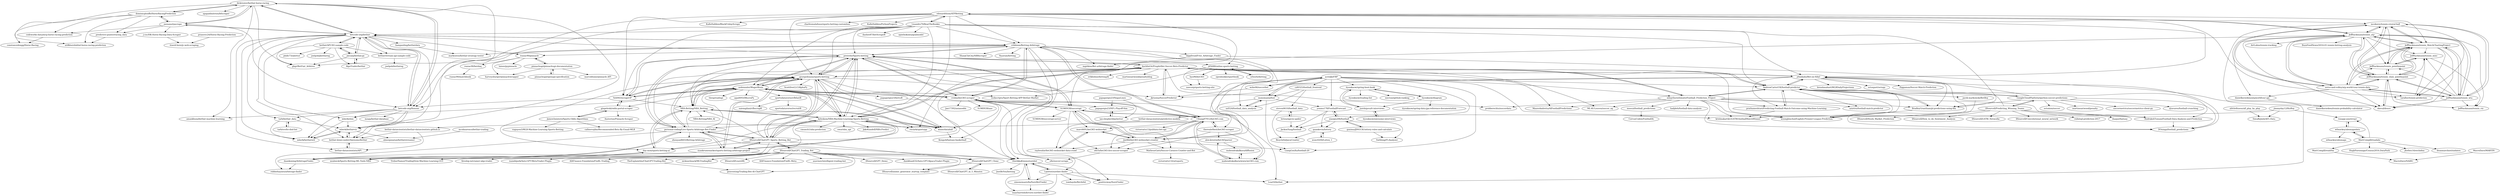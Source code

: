 digraph G {
"dickreuter/betfair-horse-racing" -> "mberk/betfairviz"
"dickreuter/betfair-horse-racing" -> "amankhoza/betfair-machine-learning"
"dickreuter/betfair-horse-racing" -> "dominicplouffe/HorseRacingPrediction"
"dickreuter/betfair-horse-racing" -> "joenano/rpscrape"
"dickreuter/betfair-horse-racing" -> "apapadimitriou/bfscraper"
"dickreuter/betfair-horse-racing" -> "betcode-org/betfair"
"dickreuter/betfair-horse-racing" -> "atifkhurshid/ml-horse-racing-prediction"
"dickreuter/betfair-horse-racing" -> "betfair-down-under/AwesomeBetfair"
"dickreuter/betfair-horse-racing" -> "betcode-org/flumine"
"dickreuter/betfair-horse-racing" -> "ghgr/BetFair_Arbitrer"
"pretrehr/Sports-betting" -> "georgedouzas/sports-betting"
"pretrehr/Sports-betting" -> "sedemmler/WagerBrain"
"pretrehr/Sports-betting" -> "Seb943/scrapeOP"
"pretrehr/Sports-betting" -> "personal-coding/Live-Sports-Arbitrage-Bet-Finder"
"pretrehr/Sports-betting" -> "cvidan/bet365-scraper"
"pretrehr/Sports-betting" -> "kyleskom/NBA-Machine-Learning-Sports-Betting"
"pretrehr/Sports-betting" -> "llSourcell/ChatGPT_Sports_Betting_Bot"
"pretrehr/Sports-betting" -> "cribbinm/Betting-Arbitrage"
"pretrehr/Sports-betting" -> "S1M0N38/soccerapi"
"pretrehr/Sports-betting" -> "HintikkaKimmo/surebet"
"pretrehr/Sports-betting" -> "NBA-Betting/NBA_Betting"
"pretrehr/Sports-betting" -> "l-portet/surebet-finder"
"pretrehr/Sports-betting" -> "jd5688/online-sports-betting"
"pretrehr/Sports-betting" -> "kochlisGit/ProphitBet-Soccer-Bets-Predictor"
"pretrehr/Sports-betting" -> "betcode-org/betfair"
"edouardthom/ATPBetting" -> "Lisandro79/BeatTheBookie"
"edouardthom/ATPBetting" -> "mcekovic/tennis-crystal-ball"
"edouardthom/ATPBetting" -> "jrbadiabo/Bet-on-Sibyl"
"edouardthom/ATPBetting" -> "betcode-org/flumine"
"edouardthom/ATPBetting" -> "JeffSackmann/tennis_atp"
"edouardthom/ATPBetting" -> "kyleskom/NBA-Machine-Learning-Sports-Betting"
"edouardthom/ATPBetting" -> "georgedouzas/sports-betting"
"edouardthom/ATPBetting" -> "Seb943/scrapeOP"
"edouardthom/ATPBetting" -> "taralloc/tennis-prediction"
"edouardthom/ATPBetting" -> "KalleHallden/BlackFridayScrape" ["e"=1]
"edouardthom/ATPBetting" -> "cribbinm/Betting-Arbitrage"
"edouardthom/ATPBetting" -> "charlesmalafosse/sports-betting-customloss"
"edouardthom/ATPBetting" -> "KalleHallden/PythonProjects" ["e"=1]
"edouardthom/ATPBetting" -> "jd5688/online-sports-betting"
"edouardthom/ATPBetting" -> "JeffSackmann/tennis_MatchChartingProject"
"Lisandro79/BeatTheBookie" -> "cribbinm/Betting-Arbitrage"
"Lisandro79/BeatTheBookie" -> "georgedouzas/sports-betting"
"Lisandro79/BeatTheBookie" -> "AndrewCarterUK/football-predictor"
"Lisandro79/BeatTheBookie" -> "edouardthom/ATPBetting"
"Lisandro79/BeatTheBookie" -> "pretrehr/Sports-betting"
"Lisandro79/BeatTheBookie" -> "jrbadiabo/Bet-on-Sibyl"
"Lisandro79/BeatTheBookie" -> "betcode-org/betfair"
"Lisandro79/BeatTheBookie" -> "kyleskom/NBA-Machine-Learning-Sports-Betting"
"Lisandro79/BeatTheBookie" -> "dashee87/betScrapeR" ["e"=1]
"Lisandro79/BeatTheBookie" -> "Seb943/scrapeOP"
"Lisandro79/BeatTheBookie" -> "opisthokonta/goalmodel" ["e"=1]
"Lisandro79/BeatTheBookie" -> "sedemmler/WagerBrain"
"Lisandro79/BeatTheBookie" -> "BradleyGrantham/pl-predictions-using-fifa"
"Lisandro79/BeatTheBookie" -> "S1M0N38/soccerapi"
"Lisandro79/BeatTheBookie" -> "betcode-org/flumine"
"AndrewCarterUK/football-predictor" -> "prathameshtari/Predicting-Football-Match-Outcome-using-Machine-Learning"
"AndrewCarterUK/football-predictor" -> "krishnakartik1/LSTM-footballMatchWinner"
"AndrewCarterUK/football-predictor" -> "BradleyGrantham/pl-predictions-using-fifa"
"AndrewCarterUK/football-predictor" -> "jacek-markowski/BetBoy"
"AndrewCarterUK/football-predictor" -> "aziztitu/football-match-predictor"
"AndrewCarterUK/football-predictor" -> "mhaythornthwaite/Football_Prediction_Project"
"AndrewCarterUK/football-predictor" -> "woongbinchoi/English-Premier-League-Prediction"
"AndrewCarterUK/football-predictor" -> "jrbadiabo/Bet-on-Sibyl"
"AndrewCarterUK/football-predictor" -> "kochlisGit/ProphitBet-Soccer-Bets-Predictor"
"AndrewCarterUK/football-predictor" -> "RudrakshTuwani/Football-Data-Analysis-and-Prediction"
"AndrewCarterUK/football-predictor" -> "GoogleCloudPlatform/ipython-soccer-predictions"
"georgedouzas/sports-betting" -> "pretrehr/Sports-betting"
"georgedouzas/sports-betting" -> "kyleskom/NBA-Machine-Learning-Sports-Betting"
"georgedouzas/sports-betting" -> "sedemmler/WagerBrain"
"georgedouzas/sports-betting" -> "kochlisGit/ProphitBet-Soccer-Bets-Predictor"
"georgedouzas/sports-betting" -> "NBA-Betting/NBA_Betting"
"georgedouzas/sports-betting" -> "day-mon/sports-betting-ai"
"georgedouzas/sports-betting" -> "llSourcell/ChatGPT_Sports_Betting_Bot"
"georgedouzas/sports-betting" -> "klane/databall"
"georgedouzas/sports-betting" -> "ryankrumenacker/sports-betting-arbitrage-project"
"georgedouzas/sports-betting" -> "personal-coding/Live-Sports-Arbitrage-Bet-Finder"
"georgedouzas/sports-betting" -> "Seb943/scrapeOP"
"georgedouzas/sports-betting" -> "cvidan/bet365-scraper"
"georgedouzas/sports-betting" -> "ScottfreeLLC/AlphaPy" ["e"=1]
"georgedouzas/sports-betting" -> "HintikkaKimmo/surebet"
"georgedouzas/sports-betting" -> "jkrusina/SoccerPredictor"
"jimmyday12/fitzRoy" -> "DataByJosh/AFL-Data"
"jimmyday12/fitzRoy" -> "betfair-datascientists/predictive-models"
"jimmyday12/fitzRoy" -> "runapp-aus/strayr"
"Chiang97912/bet365.com" -> "mahendrakalkura/www.bet365.com"
"Chiang97912/bet365.com" -> "marc6691/bet365-websocket"
"Chiang97912/bet365.com" -> "S1M0N38/soccerapi"
"Chiang97912/bet365.com" -> "rayleeafar/bet365-websocket-data-crawl"
"Chiang97912/bet365.com" -> "JoeBili/bet365-websocket-crawler"
"Chiang97912/bet365.com" -> "victorratts13/pulldata-bet-api"
"Chiang97912/bet365.com" -> "cvidan/bet365-scraper"
"Chiang97912/bet365.com" -> "cribbinm/Betting-Arbitrage"
"Chiang97912/bet365.com" -> "thereals0beit/bet365-scraper"
"Chiang97912/bet365.com" -> "s4l1h/bet365-live-soccer-scraper"
"llSourcell/Predicting_Winning_Teams" -> "RudrakshTuwani/Football-Data-Analysis-and-Prediction"
"llSourcell/Predicting_Winning_Teams" -> "rsibi/epl-prediction-2017"
"llSourcell/Predicting_Winning_Teams" -> "ihaque/fantasy"
"llSourcell/Predicting_Winning_Teams" -> "GoogleCloudPlatform/ipython-soccer-predictions"
"llSourcell/Predicting_Winning_Teams" -> "llSourcell/Stock_Market_Prediction" ["e"=1]
"llSourcell/Predicting_Winning_Teams" -> "AndrewCarterUK/football-predictor"
"llSourcell/Predicting_Winning_Teams" -> "llSourcell/How_to_do_Sentiment_Analysis" ["e"=1]
"llSourcell/Predicting_Winning_Teams" -> "llSourcell/LSTM_Networks" ["e"=1]
"llSourcell/Predicting_Winning_Teams" -> "llSourcell/Convolutional_neural_network" ["e"=1]
"MattCowgill/readabs" -> "wfmackey/absmapsdata"
"MattCowgill/readabs" -> "MattCowgill/readrba"
"MattCowgill/readabs" -> "runapp-aus/strayr"
"MattCowgill/readabs" -> "HughParsonage/Census2016.DataPack"
"MattCowgill/readabs" -> "jforbes14/eechidna"
"MattCowgill/readabs" -> "deanmarchiori/ozdates"
"BradleyGrantham/pl-predictions-using-fifa" -> "woongbinchoi/English-Premier-League-Prediction"
"BradleyGrantham/pl-predictions-using-fifa" -> "AndrewCarterUK/football-predictor"
"betfair/API-NG-sample-code" -> "jmcarp/betfair.py"
"betfair/API-NG-sample-code" -> "betfair/stream-api-sample-code"
"betfair/API-NG-sample-code" -> "AlgoTrader/betfair"
"betfair/API-NG-sample-code" -> "joelpob/jbetfairng"
"betfair/API-NG-sample-code" -> "betcode-org/betfair"
"betfair/API-NG-sample-code" -> "ghgr/BetFair_Arbitrer"
"betfair/API-NG-sample-code" -> "phillc73/abettor"
"acredjb/FBP" -> "monomania/foot"
"acredjb/FBP" -> "LiangGouXu/football-20"
"acredjb/FBP" -> "xzl524/football_data_analysis"
"acredjb/FBP" -> "xiaoqiu206/football"
"acredjb/FBP" -> "AndrewCarterUK/football-predictor"
"acredjb/FBP" -> "JoeBili/bet365-websocket-crawler"
"acredjb/FBP" -> "krishnakartik1/LSTM-footballMatchWinner"
"acredjb/FBP" -> "czl0325/football_frontend"
"acredjb/FBP" -> "youmu178/FootballForecast"
"acredjb/FBP" -> "mhaythornthwaite/Football_Prediction_Project"
"acredjb/FBP" -> "wzhe06/soccerbet"
"acredjb/FBP" -> "ityouknow/spring-boot-book"
"papagorgio23/VegasLines" -> "papagorgio23/NFL-Playoff-Sim"
"papagorgio23/VegasLines" -> "ian-shepherd/pybettor"
"papagorgio23/NFL-Playoff-Sim" -> "ian-shepherd/pybettor"
"HintikkaKimmo/surebet" -> "simonemastella/SureBetFinder"
"HintikkaKimmo/surebet" -> "l-portet/surebet-finder"
"HintikkaKimmo/surebet" -> "JustBeYou/betting"
"HintikkaKimmo/surebet" -> "isaacharrisholt/vorn-surebet-finder"
"HintikkaKimmo/surebet" -> "positiveway/SureFinder"
"joenano/rpscrape" -> "dominicplouffe/HorseRacingPrediction"
"joenano/rpscrape" -> "dickreuter/betfair-horse-racing"
"joenano/rpscrape" -> "predictive-punter/racing_data"
"joenano/rpscrape" -> "codeworks-data/mvp-horse-racing-prediction"
"joenano/rpscrape" -> "betcode-org/betfair"
"joenano/rpscrape" -> "betcode-org/flumine"
"joenano/rpscrape" -> "j-csc/HK-Horse-Racing-Data-Scraper"
"betfair-datascientists/predictive-models" -> "betfair-datascientists/betfair-datascientists.github.io"
"pinnacleapi/pinnacleapi-documentation" -> "pinnacleapi/openapi-specification"
"pinnacleapi/pinnacleapi-documentation" -> "rozzac90/pinnacle"
"pinnacleapi/pinnacleapi-documentation" -> "marcoblume/pinnacle.API"
"pinnacleapi/pinnacleapi-documentation" -> "harveysburger/pinnaclewrapper"
"betfair-datascientists/API" -> "betfair-down-under/AwesomeBetfair"
"ityouknow/awesome-interviews" -> "justdojava/it-interviews"
"ityouknow/spring-boot-book" -> "justdojava/it-interviews"
"ityouknow/spring-boot-book" -> "microzz/github-ranking" ["e"=1]
"ityouknow/spring-boot-book" -> "ityouknow/diagram"
"ityouknow/spring-boot-book" -> "ityouknow/reading-list"
"guxima/JINGCAI-lottery-rules-and-calculate" -> "Swfdong/FLAnalyzer"
"guxima/JINGCAI-lottery-rules-and-calculate" -> "xiaoqiu206/football"
"cvidan/bet365-scraper" -> "sedemmler/WagerBrain"
"cvidan/bet365-scraper" -> "Chiang97912/bet365.com"
"cvidan/bet365-scraper" -> "S1M0N38/aao"
"cvidan/bet365-scraper" -> "S1M0N38/soccerapi"
"cvidan/bet365-scraper" -> "o8e/soccer-scrape"
"cvidan/bet365-scraper" -> "LeartS/betbot"
"cvidan/bet365-scraper" -> "pretrehr/Sports-betting"
"cvidan/bet365-scraper" -> "cribbinm/Betting-Arbitrage"
"cvidan/bet365-scraper" -> "Jan17392/asianodds"
"cvidan/bet365-scraper" -> "KengoA/fantasy-basketball" ["e"=1]
"cvidan/bet365-scraper" -> "klane/databall"
"prathameshtari/Predicting-Football-Match-Outcome-using-Machine-Learning" -> "AndrewCarterUK/football-predictor"
"prathameshtari/Predicting-Football-Match-Outcome-using-Machine-Learning" -> "krishnakartik1/LSTM-footballMatchWinner"
"wfmackey/absmapsdata" -> "runapp-aus/strayr"
"wfmackey/absmapsdata" -> "MattCowgill/readabs"
"wfmackey/absmapsdata" -> "wfmackey/absmaps"
"xzl524/football_data_analysis" -> "monomania/foot"
"steven0610/football_data" -> "Bicycleful/javaCrawler"
"steven0610/football_data" -> "leriou/zgzcw-spider"
"leriou/zgzcw-spider" -> "steven0610/football_data"
"leriou/zgzcw-spider" -> "JackonYang/football"
"betfair-datascientists/betfair-datascientists.github.io" -> "betfair-datascientists/API"
"betfair-datascientists/betfair-datascientists.github.io" -> "betfair-down-under/AwesomeBetfair"
"pinnacleapi/openapi-specification" -> "pinnacleapi/pinnacleapi-documentation"
"kyleskom/NBA-Machine-Learning-Sports-Betting" -> "georgedouzas/sports-betting"
"kyleskom/NBA-Machine-Learning-Sports-Betting" -> "llSourcell/ChatGPT_Sports_Betting_Bot"
"kyleskom/NBA-Machine-Learning-Sports-Betting" -> "NBA-Betting/NBA_Betting"
"kyleskom/NBA-Machine-Learning-Sports-Betting" -> "pretrehr/Sports-betting"
"kyleskom/NBA-Machine-Learning-Sports-Betting" -> "sedemmler/WagerBrain"
"kyleskom/NBA-Machine-Learning-Sports-Betting" -> "klane/databall"
"kyleskom/NBA-Machine-Learning-Sports-Betting" -> "kochlisGit/ProphitBet-Soccer-Bets-Predictor"
"kyleskom/NBA-Machine-Learning-Sports-Betting" -> "ryankrumenacker/sports-betting-arbitrage-project"
"kyleskom/NBA-Machine-Learning-Sports-Betting" -> "day-mon/sports-betting-ai"
"kyleskom/NBA-Machine-Learning-Sports-Betting" -> "nealmick/Sports-Betting-ML-Tools-NBA"
"kyleskom/NBA-Machine-Learning-Sports-Betting" -> "roclark/sportsipy" ["e"=1]
"kyleskom/NBA-Machine-Learning-Sports-Betting" -> "swar/nba_api" ["e"=1]
"kyleskom/NBA-Machine-Learning-Sports-Betting" -> "JakeKandell/NBA-Predict" ["e"=1]
"kyleskom/NBA-Machine-Learning-Sports-Betting" -> "cmunch1/nba-prediction" ["e"=1]
"kyleskom/NBA-Machine-Learning-Sports-Betting" -> "personal-coding/Live-Sports-Arbitrage-Bet-Finder"
"MatheusGatti/Soccer-Corners-Crawler-and-Bot" -> "victorratts13/rattsports"
"JoeBili/bet365-websocket-crawler" -> "marc6691/bet365-websocket"
"JoeBili/bet365-websocket-crawler" -> "Chiang97912/bet365.com"
"JoeBili/bet365-websocket-crawler" -> "rayleeafar/bet365-websocket-data-crawl"
"JoeBili/bet365-websocket-crawler" -> "S1M0N38/soccerapi"
"JoeBili/bet365-websocket-crawler" -> "LiangGouXu/football-20"
"JoeBili/bet365-websocket-crawler" -> "s4l1h/bet365-live-soccer-scraper"
"JoeBili/bet365-websocket-crawler" -> "MatheusGatti/Soccer-Corners-Crawler-and-Bot"
"Seb943/scrapeOP" -> "gingeleski/odds-portal-scraper"
"Seb943/scrapeOP" -> "sedemmler/WagerBrain"
"Seb943/scrapeOP" -> "pretrehr/Sports-betting"
"Seb943/scrapeOP" -> "betcode-org/flumine"
"Seb943/scrapeOP" -> "NBA-Betting/NBA_Betting"
"Seb943/scrapeOP" -> "georgedouzas/sports-betting"
"mhaythornthwaite/Football_Prediction_Project" -> "kochlisGit/ProphitBet-Soccer-Bets-Predictor"
"mhaythornthwaite/Football_Prediction_Project" -> "woongbinchoi/English-Premier-League-Prediction"
"mhaythornthwaite/Football_Prediction_Project" -> "prathameshtari/Predicting-Football-Match-Outcome-using-Machine-Learning"
"mhaythornthwaite/Football_Prediction_Project" -> "msoczi/football_predictions"
"mhaythornthwaite/Football_Prediction_Project" -> "MauroAndretta/AIFootballPredictions"
"mhaythornthwaite/Football_Prediction_Project" -> "RudrakshTuwani/Football-Data-Analysis-and-Prediction"
"mhaythornthwaite/Football_Prediction_Project" -> "aziztitu/football-match-predictor"
"mhaythornthwaite/Football_Prediction_Project" -> "AndrewCarterUK/football-predictor"
"mhaythornthwaite/Football_Prediction_Project" -> "krishnakartik1/LSTM-footballMatchWinner"
"mhaythornthwaite/Football_Prediction_Project" -> "ML-KULeuven/soccer_xg" ["e"=1]
"mhaythornthwaite/Football_Prediction_Project" -> "BradleyGrantham/pl-predictions-using-fifa"
"mhaythornthwaite/Football_Prediction_Project" -> "hadjdeh/football-data-analysis" ["e"=1]
"mhaythornthwaite/Football_Prediction_Project" -> "DOsinga/football_predictions"
"mhaythornthwaite/Football_Prediction_Project" -> "probberechts/soccerdata" ["e"=1]
"GoogleCloudPlatform/ipython-soccer-predictions" -> "octonion/soccer" ["e"=1]
"GoogleCloudPlatform/ipython-soccer-predictions" -> "jrbadiabo/Bet-on-Sibyl"
"GoogleCloudPlatform/ipython-soccer-predictions" -> "llSourcell/Predicting_Winning_Teams"
"GoogleCloudPlatform/ipython-soccer-predictions" -> "AndrewCarterUK/football-predictor"
"GoogleCloudPlatform/ipython-soccer-predictions" -> "martineastwood/penalty"
"GoogleCloudPlatform/ipython-soccer-predictions" -> "soccermetrics/soccermetrics-client-py"
"GoogleCloudPlatform/ipython-soccer-predictions" -> "BradleyGrantham/pl-predictions-using-fifa"
"GoogleCloudPlatform/ipython-soccer-predictions" -> "rjtavares/football-crunching" ["e"=1]
"GoogleCloudPlatform/ipython-soccer-predictions" -> "DOsinga/football_predictions"
"sedemmler/WagerBrain" -> "georgedouzas/sports-betting"
"sedemmler/WagerBrain" -> "pretrehr/Sports-betting"
"sedemmler/WagerBrain" -> "cvidan/bet365-scraper"
"sedemmler/WagerBrain" -> "Seb943/scrapeOP"
"sedemmler/WagerBrain" -> "klane/databall"
"sedemmler/WagerBrain" -> "NBA-Betting/NBA_Betting"
"sedemmler/WagerBrain" -> "kyleskom/NBA-Machine-Learning-Sports-Betting"
"sedemmler/WagerBrain" -> "papagorgio23/bettoR"
"sedemmler/WagerBrain" -> "roclark/sportsipy" ["e"=1]
"sedemmler/WagerBrain" -> "rockscripts/Sport-Betting-APP-Betfair-Market"
"sedemmler/WagerBrain" -> "thespread/api"
"sedemmler/WagerBrain" -> "mberk/shin"
"sedemmler/WagerBrain" -> "gingeleski/odds-portal-scraper"
"sedemmler/WagerBrain" -> "sportsdataverse/cfbfastR"
"sedemmler/WagerBrain" -> "agad495/DKscraPy" ["e"=1]
"mberk/shin" -> "mberk/betfairviz"
"mberk/shin" -> "mberk/betfairutil"
"MacroDave/MARTIN" -> "MacroDave/NAIRU"
"wzhe06/soccerbet" -> "jkrusina/SoccerPredictor"
"papagorgio23/bettoR" -> "papagorgio23/NFL-Playoff-Sim"
"ian-shepherd/pybettor" -> "papagorgio23/NFL-Playoff-Sim"
"kippfreud/Free_Arbitrage_Finder" -> "mgirkins/Bet-arbitrage-finder"
"kippfreud/Free_Arbitrage_Finder" -> "LeartS/betbot"
"s4l1h/bet365-live-soccer-scraper" -> "o8e/soccer-scrape"
"jmcarp/betfair.py" -> "AlgoTrader/betfair"
"jmcarp/betfair.py" -> "betcode-org/betfair"
"jmcarp/betfair.py" -> "ghgr/BetFair_Arbitrer"
"jmcarp/betfair.py" -> "betfair/API-NG-sample-code"
"monomania/foot" -> "acredjb/FBP"
"monomania/foot" -> "xzl524/football_data_analysis"
"monomania/foot" -> "LiangGouXu/football-20"
"monomania/foot" -> "JoeBili/bet365-websocket-crawler"
"monomania/foot" -> "youmu178/FootballForecast"
"S1M0N38/soccerapi" -> "Chiang97912/bet365.com"
"S1M0N38/soccerapi" -> "JoeBili/bet365-websocket-crawler"
"S1M0N38/soccerapi" -> "s4l1h/bet365-live-soccer-scraper"
"S1M0N38/soccerapi" -> "S1M0N38/soccerapi-server"
"S1M0N38/soccerapi" -> "cvidan/bet365-scraper"
"S1M0N38/soccerapi" -> "pretrehr/Sports-betting"
"S1M0N38/soccerapi" -> "MatheusGatti/Soccer-Corners-Crawler-and-Bot"
"S1M0N38/soccerapi" -> "marc6691/bet365-websocket"
"jkrusina/SoccerPredictor" -> "kochlisGit/ProphitBet-Soccer-Bets-Predictor"
"l-portet/surebet-finder" -> "LeartS/betbot"
"l-portet/surebet-finder" -> "HintikkaKimmo/surebet"
"l-portet/surebet-finder" -> "simonemastella/SureBetFinder"
"l-portet/surebet-finder" -> "positiveway/SureFinder"
"l-portet/surebet-finder" -> "isaacharrisholt/vorn-surebet-finder"
"l-portet/surebet-finder" -> "tomhaydn/BetArbit"
"skoval/deuce" -> "JeffSackmann/tennis_slam_pointbypoint"
"pranovic24/Horse-Racing-Prediction" -> "itnerd-here/jc-web-scraping"
"tarb/betfair_data" -> "tarb/svelte-dnd-list"
"tarb/betfair_data" -> "mberk/betfairutil"
"tarb/betfair_data" -> "mberk/betfairviz"
"marc6691/bet365-websocket" -> "rayleeafar/bet365-websocket-data-crawl"
"marc6691/bet365-websocket" -> "JoeBili/bet365-websocket-crawler"
"j-csc/HK-Horse-Racing-Data-Scraper" -> "itnerd-here/jc-web-scraping"
"rayleeafar/bet365-websocket-data-crawl" -> "marc6691/bet365-websocket"
"sportsdataverse/cfbfastR" -> "saiemgilani/cfbscrapR"
"sportsdataverse/cfbfastR" -> "sportsdataverse/recruitR"
"JeffSackmann/tennis_atp" -> "JeffSackmann/tennis_wta"
"JeffSackmann/tennis_atp" -> "mcekovic/tennis-crystal-ball"
"JeffSackmann/tennis_atp" -> "JeffSackmann/tennis_MatchChartingProject"
"JeffSackmann/tennis_atp" -> "JeffSackmann/tennis_slam_pointbypoint"
"JeffSackmann/tennis_atp" -> "serve-and-volley/atp-world-tour-tennis-data"
"JeffSackmann/tennis_atp" -> "JeffSackmann/tennis_pointbypoint"
"JeffSackmann/tennis_atp" -> "JeffSackmann/tennis_misc"
"JeffSackmann/tennis_atp" -> "skoval/deuce"
"JeffSackmann/tennis_atp" -> "BuzzFeedNews/2016-01-tennis-betting-analysis" ["e"=1]
"JeffSackmann/tennis_atp" -> "danielkorzekwa/atpworldtour-api"
"JeffSackmann/tennis_atp" -> "edouardthom/ATPBetting"
"JeffSackmann/tennis_atp" -> "JeffSackmann/tennis_viz"
"JeffSackmann/tennis_atp" -> "ArtLabss/tennis-tracking" ["e"=1]
"JeffSackmann/tennis_atp" -> "roclark/sportsipy" ["e"=1]
"JeffSackmann/tennis_slam_pointbypoint" -> "JeffSackmann/tennis_MatchChartingProject"
"JeffSackmann/tennis_slam_pointbypoint" -> "JeffSackmann/tennis_pointbypoint"
"JeffSackmann/tennis_slam_pointbypoint" -> "JeffSackmann/tennis_misc"
"JeffSackmann/tennis_slam_pointbypoint" -> "JeffSackmann/tennis_wta"
"JeffSackmann/tennis_slam_pointbypoint" -> "skoval/deuce"
"JeffSackmann/tennis_slam_pointbypoint" -> "JeffSackmann/tennis_atp"
"JeffSackmann/tennis_slam_pointbypoint" -> "serve-and-volley/atp-world-tour-tennis-data"
"JeffSackmann/tennis_slam_pointbypoint" -> "mcekovic/tennis-crystal-ball"
"JeffSackmann/tennis_slam_pointbypoint" -> "JeffSackmann/tennis_viz"
"JeffSackmann/tennis_wta" -> "JeffSackmann/tennis_atp"
"JeffSackmann/tennis_wta" -> "JeffSackmann/tennis_MatchChartingProject"
"JeffSackmann/tennis_wta" -> "JeffSackmann/tennis_slam_pointbypoint"
"JeffSackmann/tennis_wta" -> "JeffSackmann/tennis_misc"
"JeffSackmann/tennis_wta" -> "JeffSackmann/tennis_pointbypoint"
"JeffSackmann/tennis_wta" -> "mcekovic/tennis-crystal-ball"
"JeffSackmann/tennis_wta" -> "serve-and-volley/atp-world-tour-tennis-data"
"JeffSackmann/tennis_wta" -> "skoval/deuce"
"JeffSackmann/tennis_wta" -> "JeffSackmann/tennis_viz"
"mcekovic/tennis-crystal-ball" -> "serve-and-volley/atp-world-tour-tennis-data"
"mcekovic/tennis-crystal-ball" -> "JeffSackmann/tennis_atp"
"mcekovic/tennis-crystal-ball" -> "JeffSackmann/tennis_MatchChartingProject"
"mcekovic/tennis-crystal-ball" -> "JeffSackmann/tennis_wta"
"mcekovic/tennis-crystal-ball" -> "skoval/deuce"
"mcekovic/tennis-crystal-ball" -> "JeffSackmann/tennis_slam_pointbypoint"
"mcekovic/tennis-crystal-ball" -> "taralloc/tennis-prediction"
"mcekovic/tennis-crystal-ball" -> "JeffSackmann/tennis_pointbypoint"
"JeffSackmann/tennis_MatchChartingProject" -> "JeffSackmann/tennis_slam_pointbypoint"
"JeffSackmann/tennis_MatchChartingProject" -> "JeffSackmann/tennis_pointbypoint"
"JeffSackmann/tennis_MatchChartingProject" -> "JeffSackmann/tennis_wta"
"JeffSackmann/tennis_MatchChartingProject" -> "serve-and-volley/atp-world-tour-tennis-data"
"JeffSackmann/tennis_MatchChartingProject" -> "mcekovic/tennis-crystal-ball"
"JeffSackmann/tennis_MatchChartingProject" -> "JeffSackmann/tennis_atp"
"JeffSackmann/tennis_MatchChartingProject" -> "JeffSackmann/tennis_misc"
"JeffSackmann/tennis_MatchChartingProject" -> "skoval/deuce"
"JeffSackmann/tennis_MatchChartingProject" -> "taralloc/tennis-prediction"
"MattCowgill/readrba" -> "MacroDave/NAIRU"
"codeworks-data/mvp-horse-racing-prediction" -> "constancedongg/Horse-Racing"
"JeffSackmann/tennis_pointbypoint" -> "JeffSackmann/tennis_misc"
"JeffSackmann/tennis_pointbypoint" -> "JeffSackmann/tennis_slam_pointbypoint"
"JeffSackmann/tennis_pointbypoint" -> "JeffSackmann/tennis_MatchChartingProject"
"JeffSackmann/tennis_misc" -> "JeffSackmann/tennis_pointbypoint"
"JeffSackmann/tennis_misc" -> "JeffSackmann/tennis_viz"
"betfair-down-under/AwesomeBetfair" -> "betfair-datascientists/API"
"betfair-down-under/AwesomeBetfair" -> "mberk/betfairviz"
"runapp-aus/strayr" -> "wfmackey/absmapsdata"
"thereals0beit/bet365-scraper" -> "alex-krestin/bet365parser"
"thereals0beit/bet365-scraper" -> "Chiang97912/bet365.com"
"thereals0beit/bet365-scraper" -> "s4l1h/bet365-live-soccer-scraper"
"thereals0beit/bet365-scraper" -> "mahendrakalkura/www.bet365.com"
"simonemastella/SureBetFinder" -> "isaacharrisholt/vorn-surebet-finder"
"simonemastella/SureBetFinder" -> "HintikkaKimmo/surebet"
"mberk/betfairviz" -> "mberk/betfairutil"
"mberk/betfairviz" -> "betfair-down-under/AwesomeBetfair"
"mberk/betfairviz" -> "almenjonatan/betfairstreamer"
"xiaoqiu206/football" -> "JackonYang/football"
"xiaoqiu206/football" -> "youmu178/FootballForecast"
"xiaoqiu206/football" -> "Swfdong/FLAnalyzer"
"xiaoqiu206/football" -> "guxima/JINGCAI-lottery-rules-and-calculate"
"xiaoqiu206/football" -> "quankevin/lottery"
"mberk/betfairutil" -> "mberk/betfairviz"
"danielkorzekwa/atpworldtour-api" -> "danielkorzekwa/tennis-probability-calculator"
"quankevin/lottery" -> "wuxc0204/Lottey_1"
"quankevin/lottery" -> "Bicycleful/javaCrawler"
"youmu178/FootballForecast" -> "quankevin/lottery"
"youmu178/FootballForecast" -> "JackonYang/football"
"youmu178/FootballForecast" -> "xiaoqiu206/football"
"alittlefitness/afl_play_by_play" -> "DataByJosh/AFL-Data"
"jd5688/online-sports-betting" -> "srlesrle/betting"
"jd5688/online-sports-betting" -> "hyu96/bet365"
"jd5688/online-sports-betting" -> "rockscripts/Sport-Betting-APP-Betfair-Market"
"jd5688/online-sports-betting" -> "openbookie/sportbook"
"jd5688/online-sports-betting" -> "noecorp/sports-betting-site"
"NBA-Betting/NBA_Betting" -> "klane/databall"
"NBA-Betting/NBA_Betting" -> "NBA-Betting/NBA_AI"
"NBA-Betting/NBA_Betting" -> "day-mon/sports-betting-ai"
"NBA-Betting/NBA_Betting" -> "georgedouzas/sports-betting"
"NBA-Betting/NBA_Betting" -> "kyleskom/NBA-Machine-Learning-Sports-Betting"
"NBA-Betting/NBA_Betting" -> "sedemmler/WagerBrain"
"kochlisGit/ProphitBet-Soccer-Bets-Predictor" -> "georgedouzas/sports-betting"
"kochlisGit/ProphitBet-Soccer-Bets-Predictor" -> "jkrusina/SoccerPredictor"
"kochlisGit/ProphitBet-Soccer-Bets-Predictor" -> "mhaythornthwaite/Football_Prediction_Project"
"kochlisGit/ProphitBet-Soccer-Bets-Predictor" -> "kyleskom/NBA-Machine-Learning-Sports-Betting"
"kochlisGit/ProphitBet-Soccer-Bets-Predictor" -> "probberechts/soccerdata" ["e"=1]
"kochlisGit/ProphitBet-Soccer-Bets-Predictor" -> "NBA-Betting/NBA_Betting"
"kochlisGit/ProphitBet-Soccer-Bets-Predictor" -> "jrbadiabo/Bet-on-Sibyl"
"kochlisGit/ProphitBet-Soccer-Bets-Predictor" -> "ML-KULeuven/soccer_xg" ["e"=1]
"kochlisGit/ProphitBet-Soccer-Bets-Predictor" -> "pretrehr/Sports-betting"
"kochlisGit/ProphitBet-Soccer-Bets-Predictor" -> "AndrewCarterUK/football-predictor"
"kochlisGit/ProphitBet-Soccer-Bets-Predictor" -> "woongbinchoi/English-Premier-League-Prediction"
"kochlisGit/ProphitBet-Soccer-Bets-Predictor" -> "MauroAndretta/AIFootballPredictions"
"kochlisGit/ProphitBet-Soccer-Bets-Predictor" -> "erikbohne/bettingAI"
"kochlisGit/ProphitBet-Soccer-Bets-Predictor" -> "personal-coding/Live-Sports-Arbitrage-Bet-Finder"
"kochlisGit/ProphitBet-Soccer-Bets-Predictor" -> "martineastwood/penaltyblog" ["e"=1]
"msoczi/football_predictions" -> "CorvusCodex/FootballAi"
"betcode-org/betfair" -> "betcode-org/flumine"
"betcode-org/betfair" -> "jmcarp/betfair.py"
"betcode-org/betfair" -> "mberk/betfairviz"
"betcode-org/betfair" -> "dickreuter/betfair-horse-racing"
"betcode-org/betfair" -> "tarb/betfair_data"
"betcode-org/betfair" -> "betfair-datascientists/API"
"betcode-org/betfair" -> "betfair-down-under/AwesomeBetfair"
"betcode-org/betfair" -> "mberk/shin"
"betcode-org/betfair" -> "cribbinm/Betting-Arbitrage"
"betcode-org/betfair" -> "liampauling/betfairdata"
"betcode-org/betfair" -> "mberk/betfairutil"
"betcode-org/betfair" -> "joenano/rpscrape"
"betcode-org/betfair" -> "betfair/API-NG-sample-code"
"betcode-org/betfair" -> "betfair/stream-api-sample-code"
"betcode-org/betfair" -> "rozzac90/pinnacle"
"tarb/svelte-dnd-list" -> "tarb/betfair_data"
"alex-krestin/bet365parser" -> "mahendrakalkura/diffusion"
"llSourcell/ChatGPT_Trading_Bot" -> "llSourcell/ChatGPT_Sports_Betting_Bot"
"llSourcell/ChatGPT_Trading_Bot" -> "genvesting/Trading-Bot-AI-ChatGPT"
"llSourcell/ChatGPT_Trading_Bot" -> "nicknochnack/MLTradingBot" ["e"=1]
"llSourcell/ChatGPT_Trading_Bot" -> "llSourcell/ChatGPT_Clone"
"llSourcell/ChatGPT_Trading_Bot" -> "llSourcell/LearnML" ["e"=1]
"llSourcell/ChatGPT_Trading_Bot" -> "AI4Finance-Foundation/FinRL-Meta" ["e"=1]
"llSourcell/ChatGPT_Trading_Bot" -> "asavinov/intelligent-trading-bot" ["e"=1]
"llSourcell/ChatGPT_Trading_Bot" -> "TheExplainthis/ChatGPT-Trading-Bot"
"llSourcell/ChatGPT_Trading_Bot" -> "llSourcell/anime_generator_startup_template"
"llSourcell/ChatGPT_Trading_Bot" -> "llSourcell/GPT_Demo"
"llSourcell/ChatGPT_Trading_Bot" -> "danikhan632/Auto-GPT-AlpacaTrader-Plugin" ["e"=1]
"llSourcell/ChatGPT_Trading_Bot" -> "TreborNamor/TradingView-Machine-Learning-GUI" ["e"=1]
"llSourcell/ChatGPT_Trading_Bot" -> "fireship-io/cramer-algo-trader" ["e"=1]
"llSourcell/ChatGPT_Trading_Bot" -> "isaiahbjork/Auto-GPT-MetaTrader-Plugin" ["e"=1]
"llSourcell/ChatGPT_Trading_Bot" -> "AI4Finance-Foundation/FinRL-Trading" ["e"=1]
"llSourcell/ChatGPT_Sports_Betting_Bot" -> "ryankrumenacker/sports-betting-arbitrage-project"
"llSourcell/ChatGPT_Sports_Betting_Bot" -> "kyleskom/NBA-Machine-Learning-Sports-Betting"
"llSourcell/ChatGPT_Sports_Betting_Bot" -> "georgedouzas/sports-betting"
"llSourcell/ChatGPT_Sports_Betting_Bot" -> "llSourcell/ChatGPT_Trading_Bot"
"llSourcell/ChatGPT_Sports_Betting_Bot" -> "pretrehr/Sports-betting"
"llSourcell/ChatGPT_Sports_Betting_Bot" -> "sedemmler/WagerBrain"
"llSourcell/ChatGPT_Sports_Betting_Bot" -> "personal-coding/Live-Sports-Arbitrage-Bet-Finder"
"llSourcell/ChatGPT_Sports_Betting_Bot" -> "llSourcell/ChatGPT_Clone"
"llSourcell/ChatGPT_Sports_Betting_Bot" -> "NBA-Betting/NBA_Betting"
"llSourcell/ChatGPT_Sports_Betting_Bot" -> "day-mon/sports-betting-ai"
"llSourcell/ChatGPT_Sports_Betting_Bot" -> "kochlisGit/ProphitBet-Soccer-Bets-Predictor"
"llSourcell/ChatGPT_Sports_Betting_Bot" -> "daankoning/ArbitrageFinder"
"personal-coding/Live-Sports-Arbitrage-Bet-Finder" -> "daankoning/ArbitrageFinder"
"personal-coding/Live-Sports-Arbitrage-Bet-Finder" -> "ryankrumenacker/sports-betting-arbitrage-project"
"personal-coding/Live-Sports-Arbitrage-Bet-Finder" -> "pretrehr/Sports-betting"
"personal-coding/Live-Sports-Arbitrage-Bet-Finder" -> "georgedouzas/sports-betting"
"personal-coding/Live-Sports-Arbitrage-Bet-Finder" -> "zhouyan8603/Betting-Arbitrage"
"personal-coding/Live-Sports-Arbitrage-Bet-Finder" -> "HintikkaKimmo/surebet"
"personal-coding/Live-Sports-Arbitrage-Bet-Finder" -> "llSourcell/ChatGPT_Sports_Betting_Bot"
"personal-coding/Live-Sports-Arbitrage-Bet-Finder" -> "sedemmler/WagerBrain"
"personal-coding/Live-Sports-Arbitrage-Bet-Finder" -> "robbiehaynes/arbitrage-finder"
"personal-coding/Live-Sports-Arbitrage-Bet-Finder" -> "NBA-Betting/NBA_Betting"
"daankoning/ArbitrageFinder" -> "personal-coding/Live-Sports-Arbitrage-Bet-Finder"
"daankoning/ArbitrageFinder" -> "robbiehaynes/arbitrage-finder"
"RudrakshTuwani/Football-Data-Analysis-and-Prediction" -> "DOsinga/football_predictions"
"ryankrumenacker/sports-betting-arbitrage-project" -> "llSourcell/ChatGPT_Sports_Betting_Bot"
"ryankrumenacker/sports-betting-arbitrage-project" -> "personal-coding/Live-Sports-Arbitrage-Bet-Finder"
"ryankrumenacker/sports-betting-arbitrage-project" -> "daankoning/ArbitrageFinder"
"ryankrumenacker/sports-betting-arbitrage-project" -> "HintikkaKimmo/surebet"
"ryankrumenacker/sports-betting-arbitrage-project" -> "georgedouzas/sports-betting"
"ryankrumenacker/sports-betting-arbitrage-project" -> "kyleskom/NBA-Machine-Learning-Sports-Betting"
"day-mon/sports-betting-ai" -> "nealmick/Sports-Betting-ML-Tools-NBA"
"day-mon/sports-betting-ai" -> "NBA-Betting/NBA_Betting"
"nealmick/Sports-Betting-ML-Tools-NBA" -> "day-mon/sports-betting-ai"
"taralloc/tennis-prediction" -> "JeffSackmann/tennis_misc"
"llSourcell/ChatGPT_Clone" -> "llSourcell/ChatGPT_in_5_Minutes"
"llSourcell/ChatGPT_Clone" -> "llSourcell/anime_generator_startup_template"
"TheExplainthis/ChatGPT-Trading-Bot" -> "genvesting/Trading-Bot-AI-ChatGPT"
"betfair/stream-api-sample-code" -> "joelpob/betfairng"
"srlesrle/betting" -> "jd5688/online-sports-betting"
"llSourcell/ChatGPT_in_5_Minutes" -> "llSourcell/ChatGPT_Clone"
"predictive-punter/racing_data" -> "atifkhurshid/ml-horse-racing-prediction"
"wuxc0204/Lottey_1" -> "quankevin/lottery"
"JamesQuintero/Sports-Odds-Algorithms" -> "callmevojtko/Recommended-Bets-By-Email-MLB"
"JamesQuintero/Sports-Odds-Algorithms" -> "gingeleski/odds-portal-scraper"
"JamesQuintero/Sports-Odds-Algorithms" -> "vnguyen5/MLB-Machine-Learning-Sports-Betting"
"czl0325/football_frontend" -> "monomania/foot"
"czl0325/football_frontend" -> "xzl524/football_data_analysis"
"czl0325/football_frontend" -> "steven0610/football_data"
"betcode-org/flumine" -> "betcode-org/betfair"
"betcode-org/flumine" -> "mberk/betfairutil"
"betcode-org/flumine" -> "mberk/betfairviz"
"betcode-org/flumine" -> "tarb/betfair_data"
"betcode-org/flumine" -> "mberk/shin"
"betcode-org/flumine" -> "mzaja/betfair-database"
"betcode-org/flumine" -> "betfair-down-under/AwesomeBetfair"
"betcode-org/flumine" -> "amankhoza/betfair-machine-learning"
"betcode-org/flumine" -> "dickreuter/betfair-horse-racing"
"AlgoTrader/betfair" -> "jmcarp/betfair.py"
"cribbinm/Betting-Arbitrage" -> "Chiang97912/bet365.com"
"cribbinm/Betting-Arbitrage" -> "HintikkaKimmo/surebet"
"cribbinm/Betting-Arbitrage" -> "positiveway/SureFinder"
"cribbinm/Betting-Arbitrage" -> "cvidan/bet365-scraper"
"cribbinm/Betting-Arbitrage" -> "rozzac90/pinnacle"
"cribbinm/Betting-Arbitrage" -> "pretrehr/Sports-betting"
"cribbinm/Betting-Arbitrage" -> "markoutso/betfair-strategy-tester"
"cribbinm/Betting-Arbitrage" -> "mgirkins/Bet-arbitrage-finder"
"cribbinm/Betting-Arbitrage" -> "mahendrakalkura/www.bet365.com"
"cribbinm/Betting-Arbitrage" -> "thereals0beit/bet365-scraper"
"cribbinm/Betting-Arbitrage" -> "SharpChiCity/SBRscraper"
"cribbinm/Betting-Arbitrage" -> "betcode-org/betfair"
"cribbinm/Betting-Arbitrage" -> "ghgr/BetFair_Arbitrer"
"cribbinm/Betting-Arbitrage" -> "Nyarum/betting"
"cribbinm/Betting-Arbitrage" -> "kippfreud/Free_Arbitrage_Finder"
"mcobzarenco/betfair-trading" -> "almenjonatan/betfairstreamer"
"liampauling/betfairdata" -> "markoutso/betfair-strategy-tester"
"jrbadiabo/Bet-on-Sibyl" -> "jkrusina/SoccerPredictor"
"jrbadiabo/Bet-on-Sibyl" -> "DOsinga/football_predictions"
"jrbadiabo/Bet-on-Sibyl" -> "woongbinchoi/English-Premier-League-Prediction"
"jrbadiabo/Bet-on-Sibyl" -> "wzhe06/soccerbet"
"jrbadiabo/Bet-on-Sibyl" -> "kochlisGit/ProphitBet-Soccer-Bets-Predictor"
"jrbadiabo/Bet-on-Sibyl" -> "BradleyGrantham/pl-predictions-using-fifa"
"jrbadiabo/Bet-on-Sibyl" -> "brendanahart/MLBDailyProjections" ["e"=1]
"jrbadiabo/Bet-on-Sibyl" -> "AndrewCarterUK/football-predictor"
"jrbadiabo/Bet-on-Sibyl" -> "octosport/octopy"
"jrbadiabo/Bet-on-Sibyl" -> "prathameshtari/Predicting-Football-Match-Outcome-using-Machine-Learning"
"jrbadiabo/Bet-on-Sibyl" -> "Ziggaman/Soccer-Match-Prediction"
"klane/databall" -> "NBA-Betting/NBA_Betting"
"klane/databall" -> "KengoA/fantasy-basketball" ["e"=1]
"klane/databall" -> "sedemmler/WagerBrain"
"gingeleski/odds-portal-scraper" -> "Seb943/scrapeOP"
"gingeleski/odds-portal-scraper" -> "JamesQuintero/Sports-Odds-Algorithms"
"gingeleski/odds-portal-scraper" -> "Austerius/Pinnacle-Scraper"
"justdojava/it-interviews" -> "ityouknow/awesome-interviews"
"justdojava/it-interviews" -> "ityouknow/spring-boot-book"
"dominicplouffe/HorseRacingPrediction" -> "joenano/rpscrape"
"dominicplouffe/HorseRacingPrediction" -> "atifkhurshid/ml-horse-racing-prediction"
"dominicplouffe/HorseRacingPrediction" -> "codeworks-data/mvp-horse-racing-prediction"
"dominicplouffe/HorseRacingPrediction" -> "dickreuter/betfair-horse-racing"
"dominicplouffe/HorseRacingPrediction" -> "predictive-punter/racing_data"
"dominicplouffe/HorseRacingPrediction" -> "constancedongg/Horse-Racing"
"ityouknow/diagram" -> "justdojava/it-interviews"
"ityouknow/diagram" -> "ityouknow/spring-boot-book"
"ityouknow/diagram" -> "ityouknow/spring-data-jpa-reference-documentation"
"serve-and-volley/atp-world-tour-tennis-data" -> "mcekovic/tennis-crystal-ball"
"serve-and-volley/atp-world-tour-tennis-data" -> "JeffSackmann/tennis_MatchChartingProject"
"serve-and-volley/atp-world-tour-tennis-data" -> "JeffSackmann/tennis_atp"
"serve-and-volley/atp-world-tour-tennis-data" -> "JeffSackmann/tennis_wta"
"serve-and-volley/atp-world-tour-tennis-data" -> "danielkorzekwa/atpworldtour-api"
"serve-and-volley/atp-world-tour-tennis-data" -> "JeffSackmann/tennis_slam_pointbypoint"
"serve-and-volley/atp-world-tour-tennis-data" -> "skoval/deuce"
"serve-and-volley/atp-world-tour-tennis-data" -> "JeffSackmann/tennis_pointbypoint"
"serve-and-volley/atp-world-tour-tennis-data" -> "taralloc/tennis-prediction"
"mahendrakalkura/www.bet365.com" -> "mahendrakalkura/diffusion"
"mahendrakalkura/www.bet365.com" -> "alex-krestin/bet365parser"
"mahendrakalkura/www.bet365.com" -> "Chiang97912/bet365.com"
"jacek-markowski/BetBoy" -> "DOsinga/football_predictions"
"rozzac90/pinnacle" -> "rozzac90/betdaq"
"rozzac90/pinnacle" -> "laisee/pypinnacle"
"rozzac90/pinnacle" -> "pinnacleapi/pinnacleapi-documentation"
"rozzac90/pinnacle" -> "harveysburger/pinnaclewrapper"
"hyu96/bet365" -> "noecorp/sports-betting-site"
"rozzac90/betdaq" -> "rozzac90/matchbook"
"mahendrakalkura/diffusion" -> "mahendrakalkura/www.bet365.com"
"dickreuter/betfair-horse-racing" ["l"="49.942,25.07"]
"mberk/betfairviz" ["l"="49.959,25.085"]
"amankhoza/betfair-machine-learning" ["l"="49.949,25.094"]
"dominicplouffe/HorseRacingPrediction" ["l"="49.901,25.052"]
"joenano/rpscrape" ["l"="49.924,25.058"]
"apapadimitriou/bfscraper" ["l"="49.918,25.076"]
"betcode-org/betfair" ["l"="49.973,25.071"]
"atifkhurshid/ml-horse-racing-prediction" ["l"="49.907,25.07"]
"betfair-down-under/AwesomeBetfair" ["l"="49.934,25.085"]
"betcode-org/flumine" ["l"="49.99,25.08"]
"ghgr/BetFair_Arbitrer" ["l"="49.97,25.054"]
"pretrehr/Sports-betting" ["l"="50.081,25.138"]
"georgedouzas/sports-betting" ["l"="50.102,25.138"]
"sedemmler/WagerBrain" ["l"="50.073,25.117"]
"Seb943/scrapeOP" ["l"="50.071,25.098"]
"personal-coding/Live-Sports-Arbitrage-Bet-Finder" ["l"="50.119,25.154"]
"cvidan/bet365-scraper" ["l"="50.041,25.151"]
"kyleskom/NBA-Machine-Learning-Sports-Betting" ["l"="50.125,25.127"]
"llSourcell/ChatGPT_Sports_Betting_Bot" ["l"="50.152,25.139"]
"cribbinm/Betting-Arbitrage" ["l"="50.02,25.117"]
"S1M0N38/soccerapi" ["l"="50.04,25.189"]
"HintikkaKimmo/surebet" ["l"="50.071,25.158"]
"NBA-Betting/NBA_Betting" ["l"="50.109,25.116"]
"l-portet/surebet-finder" ["l"="50.043,25.166"]
"jd5688/online-sports-betting" ["l"="50.152,25.07"]
"kochlisGit/ProphitBet-Soccer-Bets-Predictor" ["l"="50.118,25.18"]
"edouardthom/ATPBetting" ["l"="50.098,25.07"]
"Lisandro79/BeatTheBookie" ["l"="50.057,25.133"]
"mcekovic/tennis-crystal-ball" ["l"="50.129,24.994"]
"jrbadiabo/Bet-on-Sibyl" ["l"="50.102,25.203"]
"JeffSackmann/tennis_atp" ["l"="50.152,24.999"]
"taralloc/tennis-prediction" ["l"="50.121,25.011"]
"KalleHallden/BlackFridayScrape" ["l"="58.79,-23.954"]
"charlesmalafosse/sports-betting-customloss" ["l"="50.102,25.036"]
"KalleHallden/PythonProjects" ["l"="58.778,-23.921"]
"JeffSackmann/tennis_MatchChartingProject" ["l"="50.119,24.982"]
"AndrewCarterUK/football-predictor" ["l"="50.104,25.235"]
"dashee87/betScrapeR" ["l"="-10.061,11.481"]
"opisthokonta/goalmodel" ["l"="48.989,25.603"]
"BradleyGrantham/pl-predictions-using-fifa" ["l"="50.088,25.219"]
"prathameshtari/Predicting-Football-Match-Outcome-using-Machine-Learning" ["l"="50.132,25.231"]
"krishnakartik1/LSTM-footballMatchWinner" ["l"="50.129,25.269"]
"jacek-markowski/BetBoy" ["l"="50.114,25.272"]
"aziztitu/football-match-predictor" ["l"="50.152,25.263"]
"mhaythornthwaite/Football_Prediction_Project" ["l"="50.125,25.245"]
"woongbinchoi/English-Premier-League-Prediction" ["l"="50.119,25.217"]
"RudrakshTuwani/Football-Data-Analysis-and-Prediction" ["l"="50.092,25.272"]
"GoogleCloudPlatform/ipython-soccer-predictions" ["l"="50.068,25.256"]
"day-mon/sports-betting-ai" ["l"="50.143,25.113"]
"klane/databall" ["l"="50.091,25.111"]
"ryankrumenacker/sports-betting-arbitrage-project" ["l"="50.135,25.153"]
"ScottfreeLLC/AlphaPy" ["l"="-8.976,12.935"]
"jkrusina/SoccerPredictor" ["l"="50.136,25.195"]
"jimmyday12/fitzRoy" ["l"="49.718,25.066"]
"DataByJosh/AFL-Data" ["l"="49.698,25.08"]
"betfair-datascientists/predictive-models" ["l"="49.783,25.076"]
"runapp-aus/strayr" ["l"="49.663,25.053"]
"Chiang97912/bet365.com" ["l"="50.019,25.181"]
"mahendrakalkura/www.bet365.com" ["l"="49.982,25.165"]
"marc6691/bet365-websocket" ["l"="50.031,25.215"]
"rayleeafar/bet365-websocket-data-crawl" ["l"="50.017,25.221"]
"JoeBili/bet365-websocket-crawler" ["l"="50.043,25.235"]
"victorratts13/pulldata-bet-api" ["l"="49.982,25.206"]
"thereals0beit/bet365-scraper" ["l"="49.997,25.169"]
"s4l1h/bet365-live-soccer-scraper" ["l"="50.016,25.203"]
"llSourcell/Predicting_Winning_Teams" ["l"="50.057,25.286"]
"rsibi/epl-prediction-2017" ["l"="50.024,25.306"]
"ihaque/fantasy" ["l"="50.038,25.32"]
"llSourcell/Stock_Market_Prediction" ["l"="49.789,26.817"]
"llSourcell/How_to_do_Sentiment_Analysis" ["l"="49.775,26.842"]
"llSourcell/LSTM_Networks" ["l"="49.822,26.858"]
"llSourcell/Convolutional_neural_network" ["l"="49.77,26.885"]
"MattCowgill/readabs" ["l"="49.62,25.041"]
"wfmackey/absmapsdata" ["l"="49.64,25.053"]
"MattCowgill/readrba" ["l"="49.588,25.027"]
"HughParsonage/Census2016.DataPack" ["l"="49.595,25.045"]
"jforbes14/eechidna" ["l"="49.616,25.017"]
"deanmarchiori/ozdates" ["l"="49.605,25.061"]
"betfair/API-NG-sample-code" ["l"="49.946,25.029"]
"jmcarp/betfair.py" ["l"="49.965,25.034"]
"betfair/stream-api-sample-code" ["l"="49.924,25.025"]
"AlgoTrader/betfair" ["l"="49.955,25.009"]
"joelpob/jbetfairng" ["l"="49.922,25.005"]
"phillc73/abettor" ["l"="49.928,24.989"]
"acredjb/FBP" ["l"="50.115,25.304"]
"monomania/foot" ["l"="50.085,25.315"]
"LiangGouXu/football-20" ["l"="50.077,25.29"]
"xzl524/football_data_analysis" ["l"="50.104,25.33"]
"xiaoqiu206/football" ["l"="50.091,25.366"]
"czl0325/football_frontend" ["l"="50.122,25.343"]
"youmu178/FootballForecast" ["l"="50.092,25.348"]
"wzhe06/soccerbet" ["l"="50.15,25.242"]
"ityouknow/spring-boot-book" ["l"="50.176,25.389"]
"papagorgio23/VegasLines" ["l"="49.908,25.186"]
"papagorgio23/NFL-Playoff-Sim" ["l"="49.936,25.17"]
"ian-shepherd/pybettor" ["l"="49.917,25.175"]
"simonemastella/SureBetFinder" ["l"="50.061,25.172"]
"JustBeYou/betting" ["l"="50.075,25.181"]
"isaacharrisholt/vorn-surebet-finder" ["l"="50.058,25.184"]
"positiveway/SureFinder" ["l"="50.031,25.14"]
"predictive-punter/racing_data" ["l"="49.89,25.067"]
"codeworks-data/mvp-horse-racing-prediction" ["l"="49.888,25.035"]
"j-csc/HK-Horse-Racing-Data-Scraper" ["l"="49.871,25.053"]
"betfair-datascientists/betfair-datascientists.github.io" ["l"="49.863,25.085"]
"pinnacleapi/pinnacleapi-documentation" ["l"="49.989,24.968"]
"pinnacleapi/openapi-specification" ["l"="49.979,24.949"]
"rozzac90/pinnacle" ["l"="49.99,25.014"]
"marcoblume/pinnacle.API" ["l"="49.989,24.934"]
"harveysburger/pinnaclewrapper" ["l"="49.999,24.986"]
"betfair-datascientists/API" ["l"="49.912,25.088"]
"ityouknow/awesome-interviews" ["l"="50.228,25.413"]
"justdojava/it-interviews" ["l"="50.203,25.406"]
"microzz/github-ranking" ["l"="-5.757,-34.394"]
"ityouknow/diagram" ["l"="50.187,25.427"]
"ityouknow/reading-list" ["l"="50.2,25.38"]
"guxima/JINGCAI-lottery-rules-and-calculate" ["l"="50.081,25.389"]
"Swfdong/FLAnalyzer" ["l"="50.094,25.397"]
"S1M0N38/aao" ["l"="50.017,25.162"]
"o8e/soccer-scrape" ["l"="50.004,25.183"]
"LeartS/betbot" ["l"="50.014,25.148"]
"Jan17392/asianodds" ["l"="49.987,25.183"]
"KengoA/fantasy-basketball" ["l"="49.254,24.964"]
"wfmackey/absmaps" ["l"="49.632,25.072"]
"steven0610/football_data" ["l"="50.122,25.374"]
"Bicycleful/javaCrawler" ["l"="50.101,25.385"]
"leriou/zgzcw-spider" ["l"="50.122,25.39"]
"JackonYang/football" ["l"="50.107,25.372"]
"nealmick/Sports-Betting-ML-Tools-NBA" ["l"="50.167,25.109"]
"roclark/sportsipy" ["l"="49.136,24.967"]
"swar/nba_api" ["l"="49.211,24.995"]
"JakeKandell/NBA-Predict" ["l"="49.258,25.018"]
"cmunch1/nba-prediction" ["l"="48.018,26.661"]
"MatheusGatti/Soccer-Corners-Crawler-and-Bot" ["l"="50.013,25.235"]
"victorratts13/rattsports" ["l"="49.987,25.252"]
"gingeleski/odds-portal-scraper" ["l"="50.061,25.061"]
"msoczi/football_predictions" ["l"="50.175,25.266"]
"MauroAndretta/AIFootballPredictions" ["l"="50.145,25.215"]
"ML-KULeuven/soccer_xg" ["l"="48.932,25.784"]
"hadjdeh/football-data-analysis" ["l"="49.064,25.76"]
"DOsinga/football_predictions" ["l"="50.099,25.253"]
"probberechts/soccerdata" ["l"="48.905,25.748"]
"octonion/soccer" ["l"="48.955,25.658"]
"martineastwood/penalty" ["l"="50.033,25.266"]
"soccermetrics/soccermetrics-client-py" ["l"="50.03,25.283"]
"rjtavares/football-crunching" ["l"="48.965,25.736"]
"papagorgio23/bettoR" ["l"="49.989,25.145"]
"rockscripts/Sport-Betting-APP-Betfair-Market" ["l"="50.121,25.081"]
"thespread/api" ["l"="50.051,25.093"]
"mberk/shin" ["l"="50,25.094"]
"sportsdataverse/cfbfastR" ["l"="49.973,25.134"]
"agad495/DKscraPy" ["l"="49.292,24.898"]
"mberk/betfairutil" ["l"="49.976,25.089"]
"MacroDave/MARTIN" ["l"="49.545,25.012"]
"MacroDave/NAIRU" ["l"="49.565,25.02"]
"kippfreud/Free_Arbitrage_Finder" ["l"="50,25.13"]
"mgirkins/Bet-arbitrage-finder" ["l"="49.996,25.116"]
"S1M0N38/soccerapi-server" ["l"="50.004,25.212"]
"tomhaydn/BetArbit" ["l"="50.003,25.195"]
"skoval/deuce" ["l"="50.135,24.953"]
"JeffSackmann/tennis_slam_pointbypoint" ["l"="50.138,24.967"]
"pranovic24/Horse-Racing-Prediction" ["l"="49.819,25.034"]
"itnerd-here/jc-web-scraping" ["l"="49.84,25.043"]
"tarb/betfair_data" ["l"="49.987,25.058"]
"tarb/svelte-dnd-list" ["l"="49.996,25.036"]
"saiemgilani/cfbscrapR" ["l"="49.934,25.138"]
"sportsdataverse/recruitR" ["l"="49.946,25.145"]
"JeffSackmann/tennis_wta" ["l"="50.153,24.962"]
"serve-and-volley/atp-world-tour-tennis-data" ["l"="50.152,24.979"]
"JeffSackmann/tennis_pointbypoint" ["l"="50.122,24.966"]
"JeffSackmann/tennis_misc" ["l"="50.138,24.98"]
"BuzzFeedNews/2016-01-tennis-betting-analysis" ["l"="-5.144,-41.369"]
"danielkorzekwa/atpworldtour-api" ["l"="50.189,24.975"]
"JeffSackmann/tennis_viz" ["l"="50.167,24.972"]
"ArtLabss/tennis-tracking" ["l"="49.284,25.833"]
"constancedongg/Horse-Racing" ["l"="49.868,25.035"]
"alex-krestin/bet365parser" ["l"="49.966,25.18"]
"almenjonatan/betfairstreamer" ["l"="49.921,25.106"]
"quankevin/lottery" ["l"="50.075,25.375"]
"danielkorzekwa/tennis-probability-calculator" ["l"="50.211,24.959"]
"wuxc0204/Lottey_1" ["l"="50.058,25.388"]
"alittlefitness/afl_play_by_play" ["l"="49.684,25.093"]
"srlesrle/betting" ["l"="50.167,25.05"]
"hyu96/bet365" ["l"="50.186,25.057"]
"openbookie/sportbook" ["l"="50.209,25.05"]
"noecorp/sports-betting-site" ["l"="50.183,25.072"]
"NBA-Betting/NBA_AI" ["l"="50.145,25.092"]
"erikbohne/bettingAI" ["l"="50.094,25.185"]
"martineastwood/penaltyblog" ["l"="48.871,25.837"]
"CorvusCodex/FootballAi" ["l"="50.199,25.278"]
"liampauling/betfairdata" ["l"="50.004,25.065"]
"mahendrakalkura/diffusion" ["l"="49.959,25.169"]
"llSourcell/ChatGPT_Trading_Bot" ["l"="50.238,25.149"]
"genvesting/Trading-Bot-AI-ChatGPT" ["l"="50.274,25.171"]
"nicknochnack/MLTradingBot" ["l"="30.775,30.12"]
"llSourcell/ChatGPT_Clone" ["l"="50.223,25.121"]
"llSourcell/LearnML" ["l"="47.91,26.395"]
"AI4Finance-Foundation/FinRL-Meta" ["l"="-9.6,14.868"]
"asavinov/intelligent-trading-bot" ["l"="-10.481,11.469"]
"TheExplainthis/ChatGPT-Trading-Bot" ["l"="50.292,25.158"]
"llSourcell/anime_generator_startup_template" ["l"="50.251,25.126"]
"llSourcell/GPT_Demo" ["l"="50.275,25.138"]
"danikhan632/Auto-GPT-AlpacaTrader-Plugin" ["l"="40.879,-3.652"]
"TreborNamor/TradingView-Machine-Learning-GUI" ["l"="-8.346,11.317"]
"fireship-io/cramer-algo-trader" ["l"="43.929,16.054"]
"isaiahbjork/Auto-GPT-MetaTrader-Plugin" ["l"="40.961,-3.666"]
"AI4Finance-Foundation/FinRL-Trading" ["l"="-9.556,14.855"]
"daankoning/ArbitrageFinder" ["l"="50.155,25.163"]
"zhouyan8603/Betting-Arbitrage" ["l"="50.172,25.162"]
"robbiehaynes/arbitrage-finder" ["l"="50.162,25.178"]
"llSourcell/ChatGPT_in_5_Minutes" ["l"="50.245,25.103"]
"joelpob/betfairng" ["l"="49.894,25.002"]
"JamesQuintero/Sports-Odds-Algorithms" ["l"="50.055,25.022"]
"callmevojtko/Recommended-Bets-By-Email-MLB" ["l"="50.043,24.995"]
"vnguyen5/MLB-Machine-Learning-Sports-Betting" ["l"="50.06,24.995"]
"mzaja/betfair-database" ["l"="49.959,25.062"]
"markoutso/betfair-strategy-tester" ["l"="50.016,25.088"]
"SharpChiCity/SBRscraper" ["l"="50.029,25.08"]
"Nyarum/betting" ["l"="49.978,25.116"]
"mcobzarenco/betfair-trading" ["l"="49.894,25.116"]
"brendanahart/MLBDailyProjections" ["l"="49.077,25.097"]
"octosport/octopy" ["l"="50.07,25.228"]
"Ziggaman/Soccer-Match-Prediction" ["l"="50.075,25.207"]
"Austerius/Pinnacle-Scraper" ["l"="50.051,25.04"]
"ityouknow/spring-data-jpa-reference-documentation" ["l"="50.2,25.466"]
"rozzac90/betdaq" ["l"="49.968,24.984"]
"laisee/pypinnacle" ["l"="49.985,24.995"]
"rozzac90/matchbook" ["l"="49.953,24.962"]
}